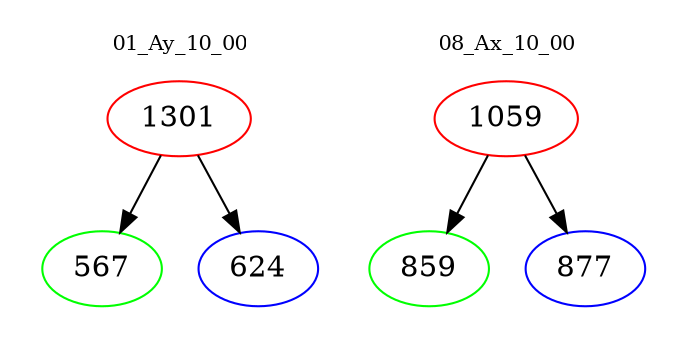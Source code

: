 digraph{
subgraph cluster_0 {
color = white
label = "01_Ay_10_00";
fontsize=10;
T0_1301 [label="1301", color="red"]
T0_1301 -> T0_567 [color="black"]
T0_567 [label="567", color="green"]
T0_1301 -> T0_624 [color="black"]
T0_624 [label="624", color="blue"]
}
subgraph cluster_1 {
color = white
label = "08_Ax_10_00";
fontsize=10;
T1_1059 [label="1059", color="red"]
T1_1059 -> T1_859 [color="black"]
T1_859 [label="859", color="green"]
T1_1059 -> T1_877 [color="black"]
T1_877 [label="877", color="blue"]
}
}
